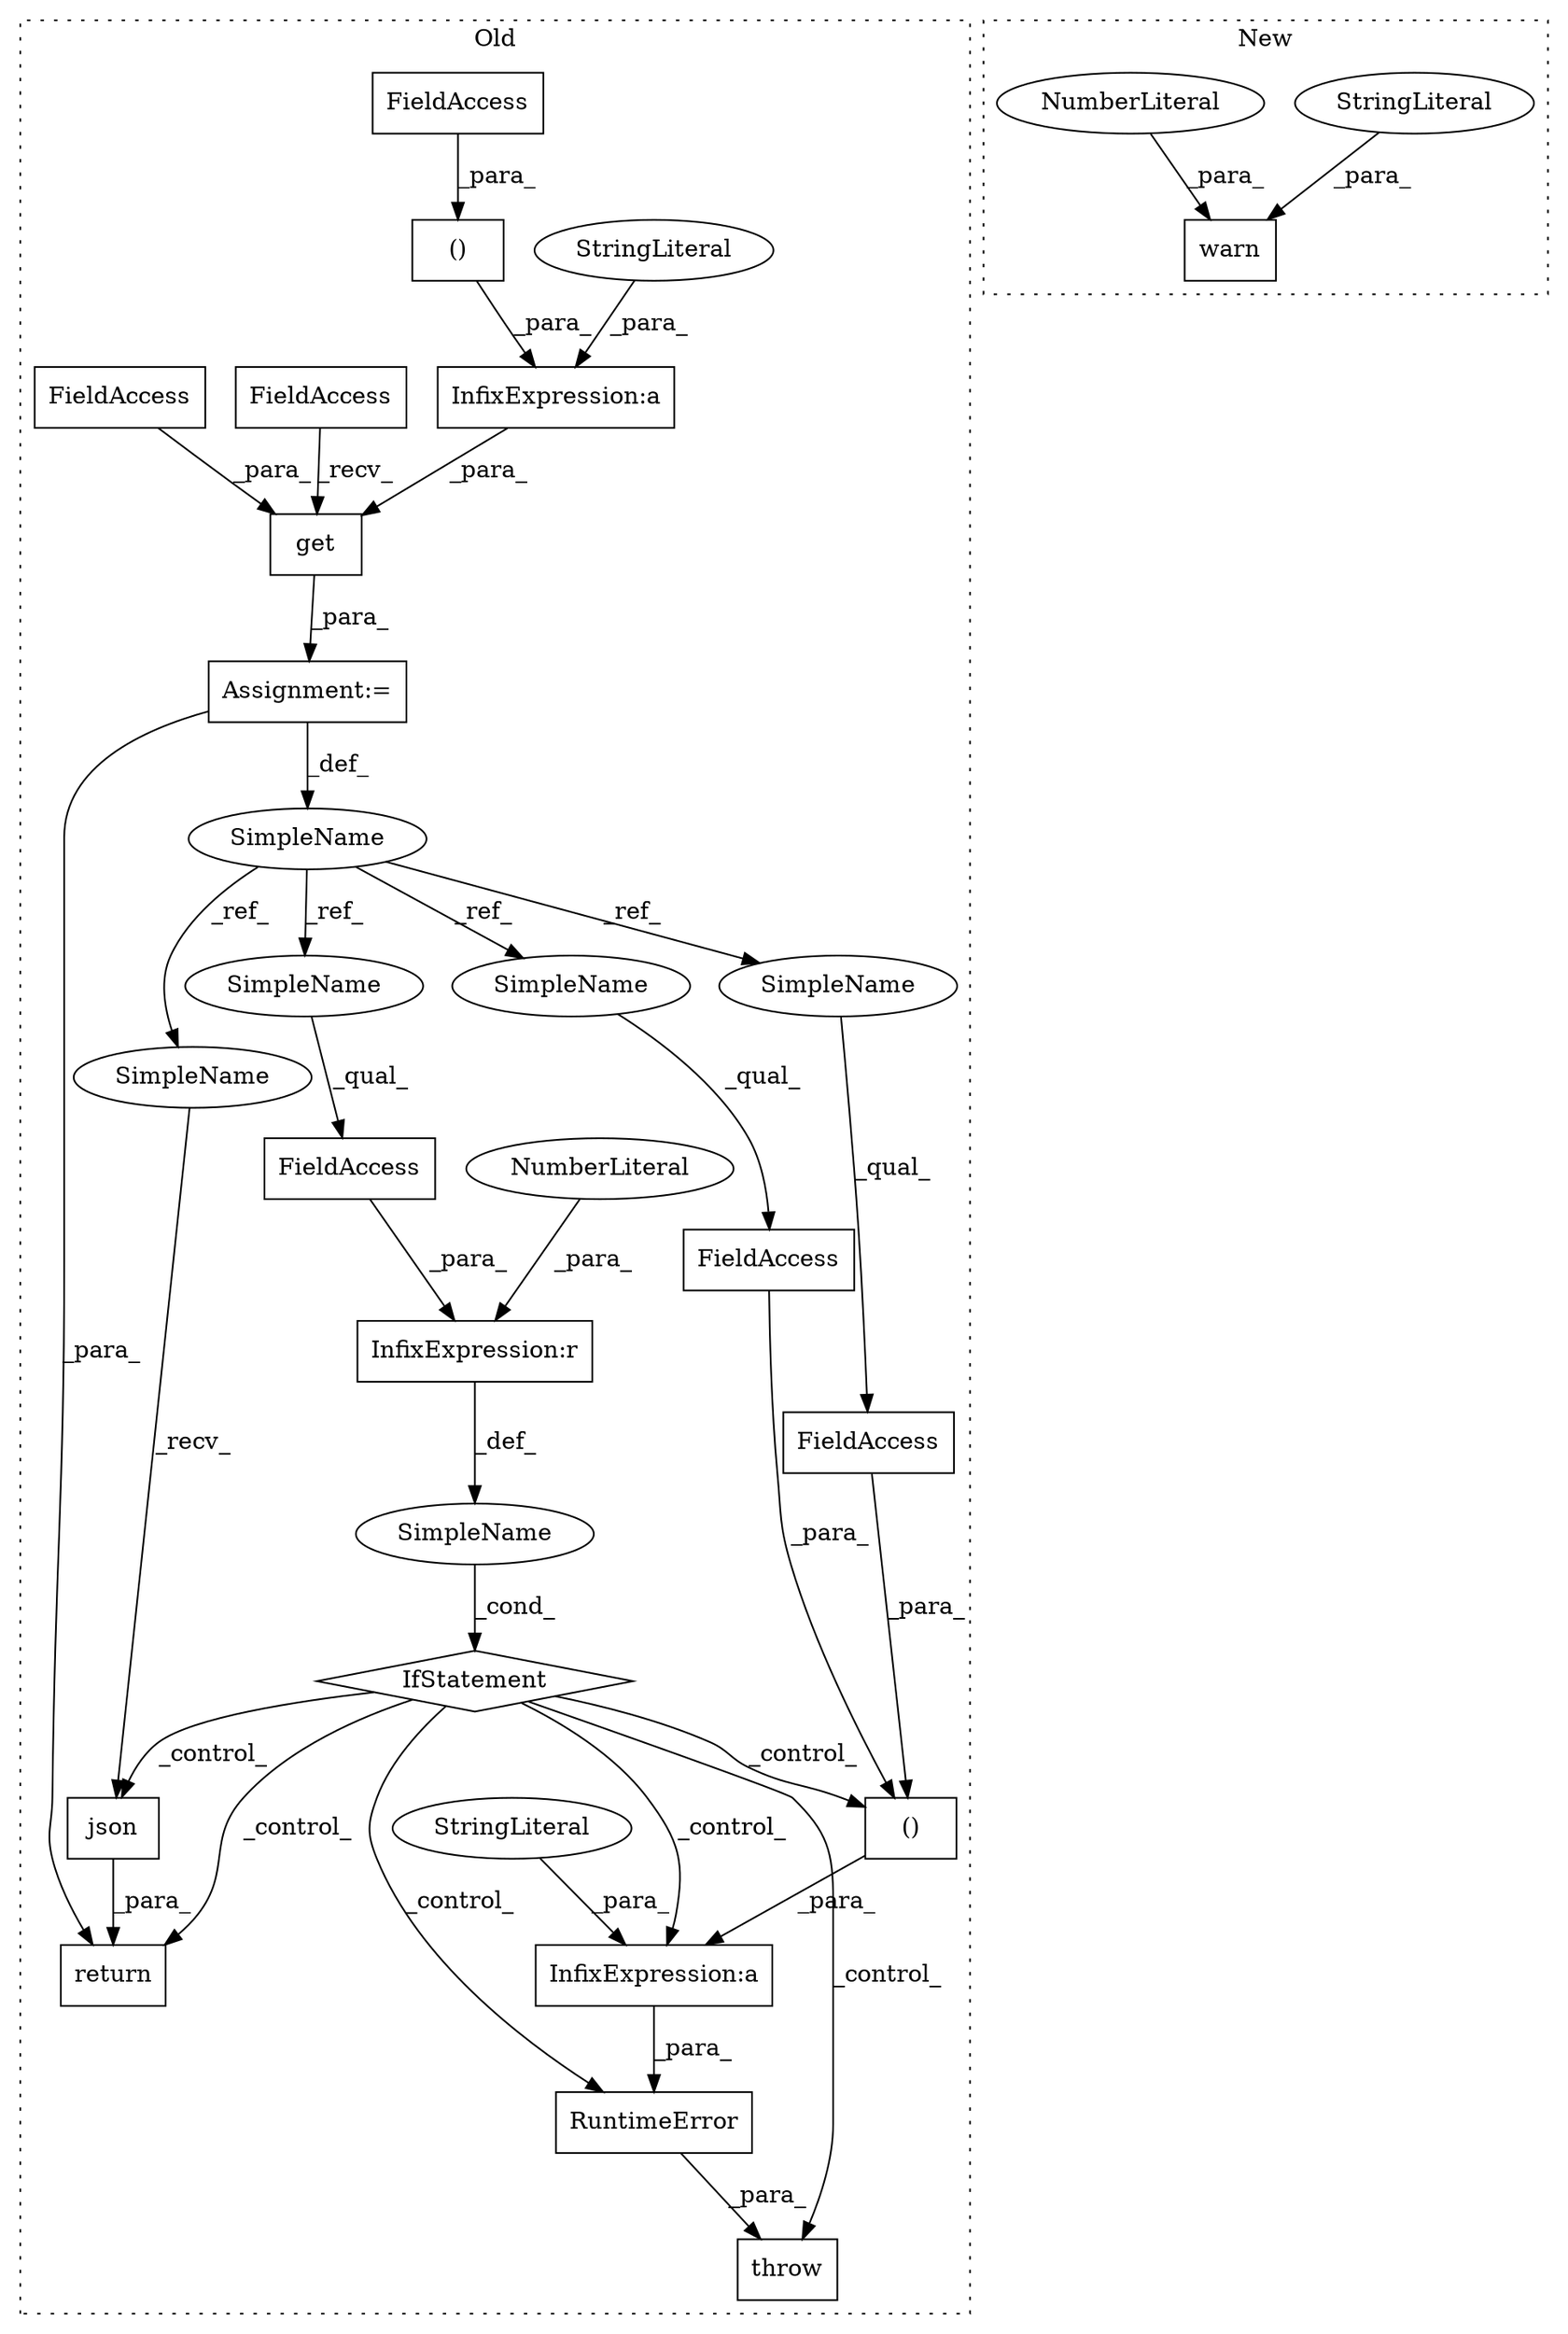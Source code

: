 digraph G {
subgraph cluster0 {
1 [label="RuntimeError" a="32" s="2134,2197" l="13,2" shape="box"];
3 [label="throw" a="53" s="2128" l="6" shape="box"];
5 [label="IfStatement" a="25" s="2094,2118" l="4,2" shape="diamond"];
6 [label="SimpleName" a="42" s="" l="" shape="ellipse"];
7 [label="InfixExpression:r" a="27" s="2111" l="4" shape="box"];
8 [label="FieldAccess" a="22" s="2098" l="13" shape="box"];
9 [label="InfixExpression:a" a="27" s="2155" l="10" shape="box"];
10 [label="()" a="106" s="2165" l="32" shape="box"];
11 [label="InfixExpression:a" a="27" s="2041" l="8" shape="box"];
12 [label="NumberLiteral" a="34" s="2115" l="3" shape="ellipse"];
14 [label="SimpleName" a="42" s="2008" l="1" shape="ellipse"];
15 [label="FieldAccess" a="22" s="2165" l="13" shape="box"];
16 [label="FieldAccess" a="22" s="2191" l="6" shape="box"];
17 [label="json" a="32" s="2220" l="6" shape="box"];
18 [label="StringLiteral" a="45" s="2147" l="8" shape="ellipse"];
19 [label="Assignment:=" a="7" s="2009" l="1" shape="box"];
20 [label="StringLiteral" a="45" s="2027" l="14" shape="ellipse"];
21 [label="return" a="41" s="2211" l="7" shape="box"];
22 [label="()" a="106" s="2049" l="24" shape="box"];
23 [label="FieldAccess" a="22" s="2049" l="8" shape="box"];
24 [label="get" a="32" s="2023,2087" l="4,1" shape="box"];
25 [label="FieldAccess" a="22" s="2010" l="12" shape="box"];
26 [label="FieldAccess" a="22" s="2075" l="12" shape="box"];
27 [label="SimpleName" a="42" s="2191" l="1" shape="ellipse"];
28 [label="SimpleName" a="42" s="2098" l="1" shape="ellipse"];
29 [label="SimpleName" a="42" s="2165" l="1" shape="ellipse"];
30 [label="SimpleName" a="42" s="2218" l="1" shape="ellipse"];
label = "Old";
style="dotted";
}
subgraph cluster1 {
2 [label="warn" a="32" s="2879,2948" l="5,1" shape="box"];
4 [label="StringLiteral" a="45" s="2884" l="43" shape="ellipse"];
13 [label="NumberLiteral" a="34" s="2947" l="1" shape="ellipse"];
label = "New";
style="dotted";
}
1 -> 3 [label="_para_"];
4 -> 2 [label="_para_"];
5 -> 17 [label="_control_"];
5 -> 3 [label="_control_"];
5 -> 1 [label="_control_"];
5 -> 10 [label="_control_"];
5 -> 9 [label="_control_"];
5 -> 21 [label="_control_"];
6 -> 5 [label="_cond_"];
7 -> 6 [label="_def_"];
8 -> 7 [label="_para_"];
9 -> 1 [label="_para_"];
10 -> 9 [label="_para_"];
11 -> 24 [label="_para_"];
12 -> 7 [label="_para_"];
13 -> 2 [label="_para_"];
14 -> 27 [label="_ref_"];
14 -> 30 [label="_ref_"];
14 -> 29 [label="_ref_"];
14 -> 28 [label="_ref_"];
15 -> 10 [label="_para_"];
16 -> 10 [label="_para_"];
17 -> 21 [label="_para_"];
18 -> 9 [label="_para_"];
19 -> 14 [label="_def_"];
19 -> 21 [label="_para_"];
20 -> 11 [label="_para_"];
22 -> 11 [label="_para_"];
23 -> 22 [label="_para_"];
24 -> 19 [label="_para_"];
25 -> 24 [label="_recv_"];
26 -> 24 [label="_para_"];
27 -> 16 [label="_qual_"];
28 -> 8 [label="_qual_"];
29 -> 15 [label="_qual_"];
30 -> 17 [label="_recv_"];
}